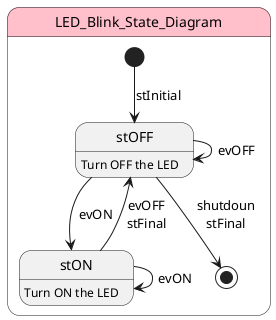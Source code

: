 /'
Module:	ledBlink_fsm_SD.plantuml

Function:
        PlantUML Sequence diagram for LED Blink using FSM.

Copyright:
        This file copyright (C) 2022 by
        MCCI Corporation
        3520 Krums Corners Road
        Ithaca, NY 14850
        An unpublished work. All rights reserved.
        This file is proprietary information, and may not be disclosed or
        copied without the prior permission of MCCI Corporation.

Author:
        Pranau R, MCCI Corporation    June 2022
'/

@startuml

state LED_Blink_State_Diagram #pink {
[*] --> stOFF : stInitial

state stOFF
state stON

stOFF --> stOFF : evOFF
stOFF : Turn OFF the LED
stOFF --> stON : evON
stOFF --> [*] : shutdoun\nstFinal

stON --> stON : evON
stON : Turn ON the LED
stON --> stOFF : evOFF\nstFinal
}

@enduml